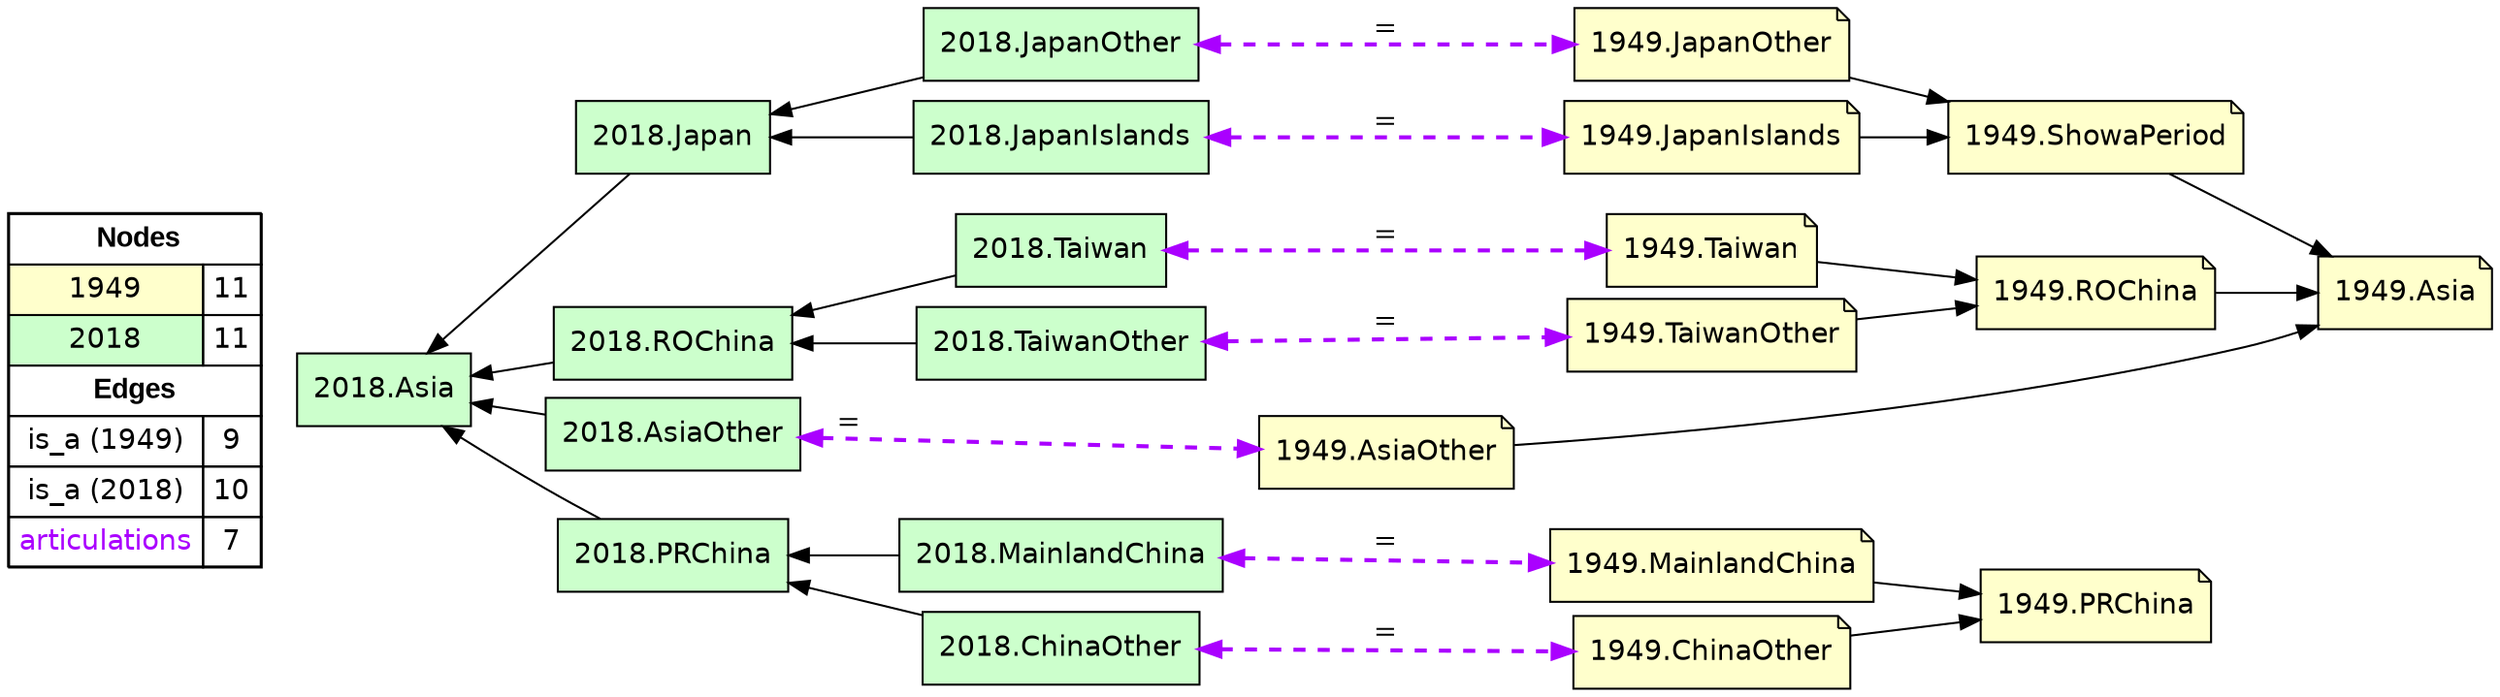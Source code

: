 digraph{
rankdir=LR
node[shape=circle style=filled fillcolor="#FFFFFF"] 
node[shape=note style=filled fillcolor="#FFFFCC" fontname="helvetica"] 
"1949.ShowaPeriod"
"1949.Asia"
"1949.TaiwanOther"
"1949.Taiwan"
"1949.AsiaOther"
"1949.JapanIslands"
"1949.ChinaOther"
"1949.JapanOther"
"1949.MainlandChina"
"1949.PRChina"
"1949.ROChina"
node[shape=circle style=filled fillcolor="#FFFFFF"] 
node[shape=box style=filled fillcolor="#CCFFCC" fontname="helvetica"] 
"2018.Japan"
"2018.ROChina"
"2018.AsiaOther"
"2018.Asia"
"2018.MainlandChina"
"2018.Taiwan"
"2018.JapanOther"
"2018.JapanIslands"
"2018.TaiwanOther"
"2018.PRChina"
"2018.ChinaOther"
edge[style=solid color="#000000" constraint=true penwidth=1 dir=forward]
edge[style=solid color="#000000" constraint=true penwidth=1 dir=forward]
"1949.TaiwanOther" -> "1949.ROChina"
"1949.MainlandChina" -> "1949.PRChina"
"1949.AsiaOther" -> "1949.Asia"
"1949.JapanIslands" -> "1949.ShowaPeriod"
"1949.ROChina" -> "1949.Asia"
"1949.ChinaOther" -> "1949.PRChina"
"1949.ShowaPeriod" -> "1949.Asia"
"1949.JapanOther" -> "1949.ShowaPeriod"
"1949.Taiwan" -> "1949.ROChina"
edge[style=solid color="#000000" constraint=true penwidth=1 dir=forward]
edge[style=solid color="#000000" constraint=true penwidth=1 dir=forward]
"2018.Asia" -> "2018.ROChina" [dir=back]
"2018.ROChina" -> "2018.Taiwan" [dir=back]
"2018.Asia" -> "2018.PRChina" [dir=back]
"2018.Japan" -> "2018.JapanOther" [dir=back]
"2018.PRChina" -> "2018.ChinaOther" [dir=back]
"2018.Asia" -> "2018.Japan" [dir=back]
"2018.Japan" -> "2018.JapanIslands" [dir=back]
"2018.Asia" -> "2018.AsiaOther" [dir=back]
"2018.PRChina" -> "2018.MainlandChina" [dir=back]
"2018.ROChina" -> "2018.TaiwanOther" [dir=back]
edge[style=solid color="#000000" constraint=true penwidth=1 dir=forward]
edge[style=dashed color="#AA00FF" constraint=true penwidth=2 dir=both]
"2018.JapanIslands" -> "1949.JapanIslands" [label="="]
"2018.JapanOther" -> "1949.JapanOther" [label="="]
"2018.ChinaOther" -> "1949.ChinaOther" [label="="]
"2018.TaiwanOther" -> "1949.TaiwanOther" [label="="]
"2018.Taiwan" -> "1949.Taiwan" [label="="]
"2018.MainlandChina" -> "1949.MainlandChina" [label="="]
"2018.AsiaOther" -> "1949.AsiaOther" [label="="]
node[shape=box] 
{rank=source Legend [fillcolor= white margin=0 label=< 
 <TABLE BORDER="0" CELLBORDER="1" CELLSPACING="0" CELLPADDING="4"> 
<TR> <TD COLSPAN="2"><font face="Arial Black"> Nodes</font></TD> </TR> 
<TR> 
 <TD bgcolor="#FFFFCC" fontname="helvetica">1949</TD> 
 <TD>11</TD> 
 </TR> 
<TR> 
 <TD bgcolor="#CCFFCC" fontname="helvetica">2018</TD> 
 <TD>11</TD> 
 </TR> 
<TR> <TD COLSPAN="2"><font face = "Arial Black"> Edges </font></TD> </TR> 
<TR> 
 <TD><font color ="#000000">is_a (1949)</font></TD><TD>9</TD>
</TR>
<TR> 
 <TD><font color ="#000000">is_a (2018)</font></TD><TD>10</TD>
</TR>
<TR> 
 <TD><font color ="#AA00FF">articulations</font></TD><TD>7</TD>
</TR>
</TABLE> 
 >] } 
}
